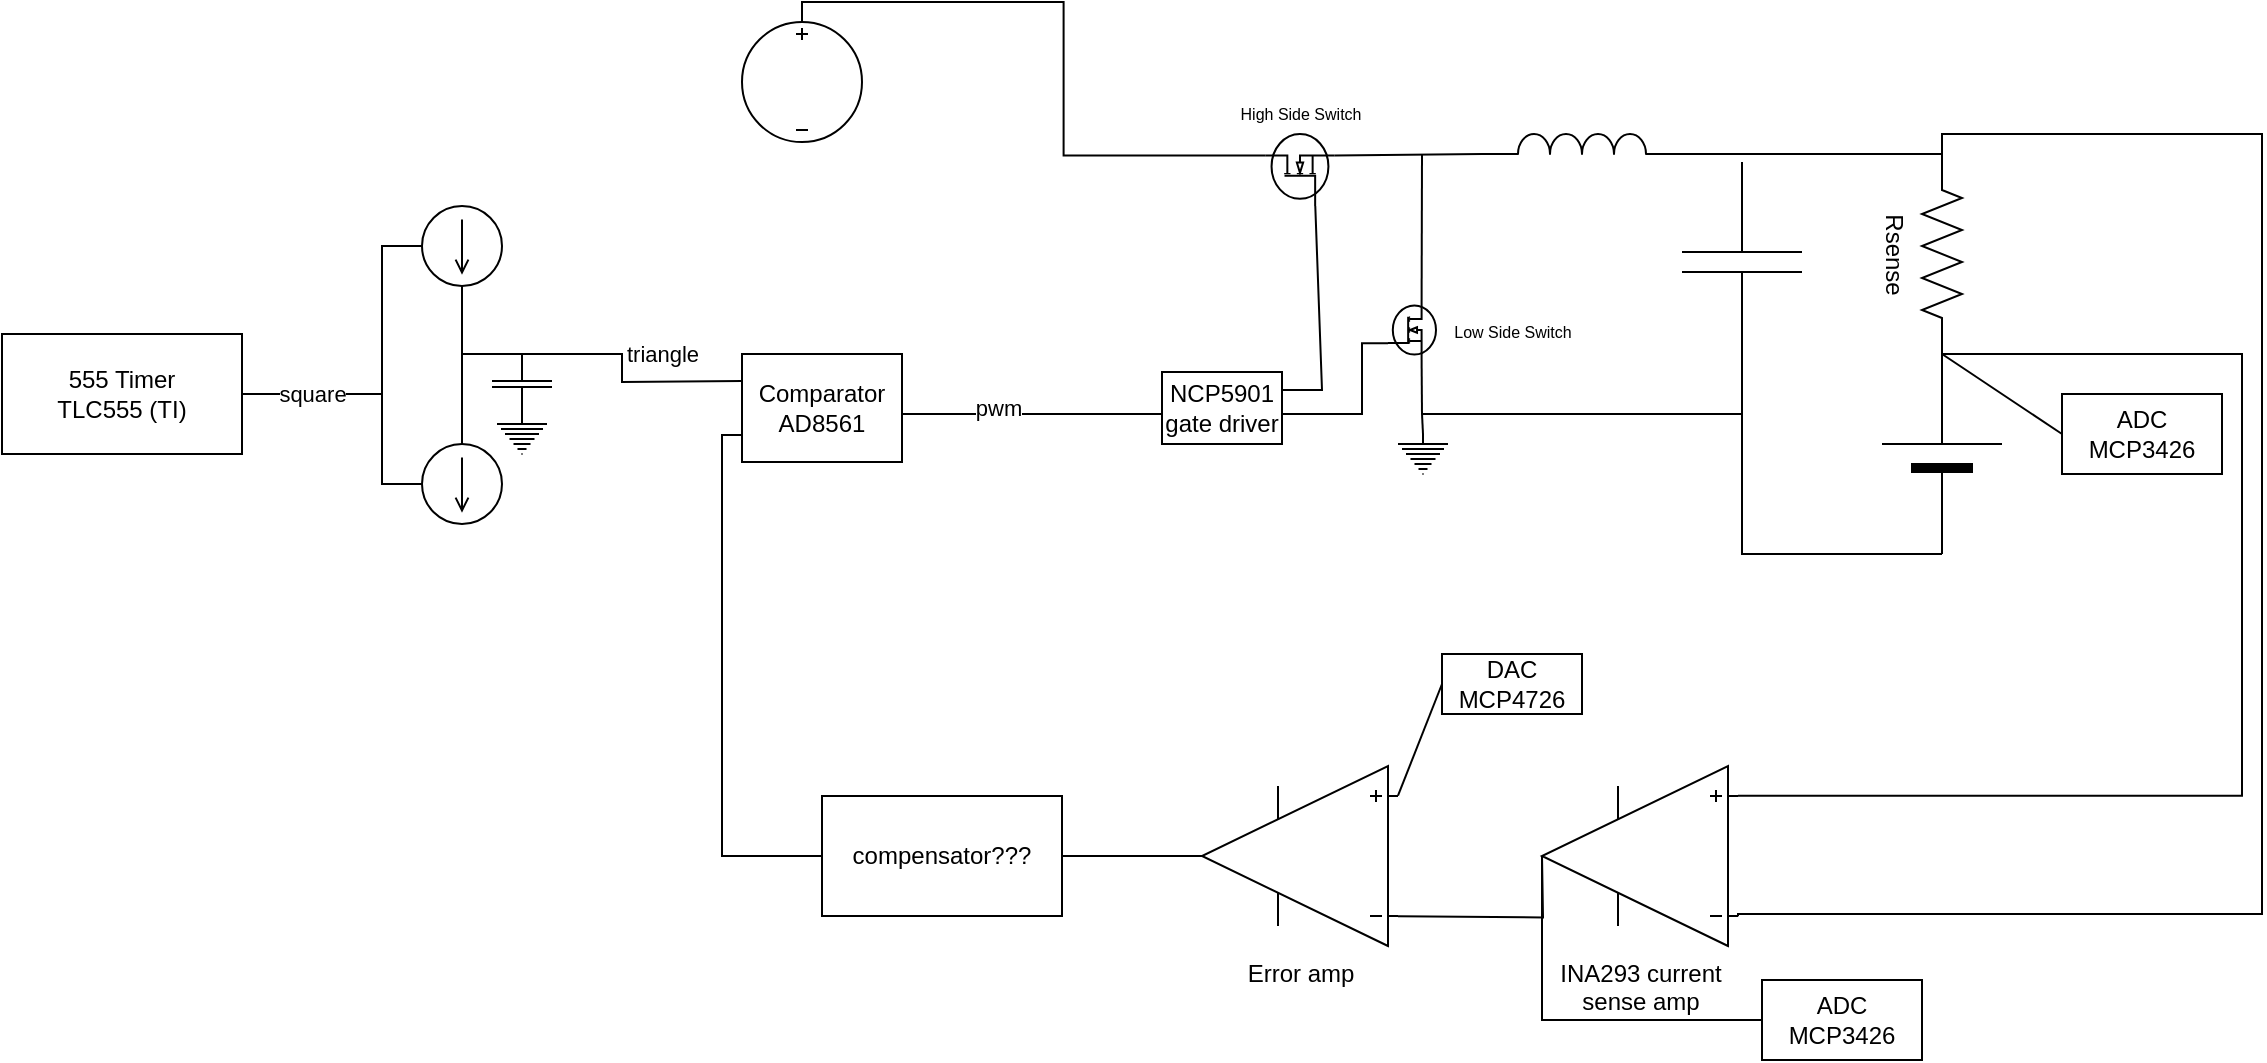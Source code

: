 <mxfile version="20.7.4" type="device"><diagram id="qsalff8YJpjdw2WXC6HU" name="Page-1"><mxGraphModel dx="479" dy="276" grid="1" gridSize="10" guides="1" tooltips="1" connect="1" arrows="1" fold="1" page="1" pageScale="1" pageWidth="1169" pageHeight="827" math="0" shadow="0"><root><mxCell id="0"/><mxCell id="1" parent="0"/><mxCell id="6kgJEWjU5rxSUbU9Tz4R-1" value="555 Timer&lt;br&gt;TLC555 (TI)" style="rounded=0;whiteSpace=wrap;html=1;" parent="1" vertex="1"><mxGeometry x="30" y="290" width="120" height="60" as="geometry"/></mxCell><mxCell id="6kgJEWjU5rxSUbU9Tz4R-3" value="Comparator&lt;br&gt;AD8561" style="rounded=0;whiteSpace=wrap;html=1;" parent="1" vertex="1"><mxGeometry x="400" y="300" width="80" height="54" as="geometry"/></mxCell><mxCell id="6kgJEWjU5rxSUbU9Tz4R-4" value="" style="verticalLabelPosition=bottom;shadow=0;dashed=0;align=center;html=1;verticalAlign=top;shape=mxgraph.electrical.mosfets1.mosfet_ic_n;direction=north;" parent="1" vertex="1"><mxGeometry x="661.62" y="190" width="34.75" height="36" as="geometry"/></mxCell><mxCell id="6kgJEWjU5rxSUbU9Tz4R-5" value="" style="pointerEvents=1;verticalLabelPosition=bottom;shadow=0;dashed=0;align=center;html=1;verticalAlign=top;shape=mxgraph.electrical.inductors.inductor_3;" parent="1" vertex="1"><mxGeometry x="770" y="190" width="100" height="10" as="geometry"/></mxCell><mxCell id="6kgJEWjU5rxSUbU9Tz4R-6" value="square" style="endArrow=none;html=1;rounded=0;exitX=1;exitY=0.5;exitDx=0;exitDy=0;" parent="1" source="6kgJEWjU5rxSUbU9Tz4R-1" edge="1"><mxGeometry width="50" height="50" relative="1" as="geometry"><mxPoint x="160" y="320" as="sourcePoint"/><mxPoint x="220" y="320" as="targetPoint"/></mxGeometry></mxCell><mxCell id="6kgJEWjU5rxSUbU9Tz4R-7" value="triangle" style="endArrow=none;html=1;rounded=0;entryX=0;entryY=0.25;entryDx=0;entryDy=0;exitX=0;exitY=0.5;exitDx=0;exitDy=0;exitPerimeter=0;" parent="1" source="x-3t6VP4YgRIt0_mO_4t-2" target="6kgJEWjU5rxSUbU9Tz4R-3" edge="1"><mxGeometry x="0.357" y="14" width="50" height="50" relative="1" as="geometry"><mxPoint x="340" y="314" as="sourcePoint"/><mxPoint x="490" y="444" as="targetPoint"/><Array as="points"><mxPoint x="340" y="300"/><mxPoint x="340" y="314"/></Array><mxPoint as="offset"/></mxGeometry></mxCell><mxCell id="6kgJEWjU5rxSUbU9Tz4R-8" value="" style="endArrow=none;html=1;rounded=0;exitX=1;exitY=0.5;exitDx=0;exitDy=0;edgeStyle=orthogonalEdgeStyle;entryX=0;entryY=0.72;entryDx=0;entryDy=0;entryPerimeter=0;" parent="1" source="6kgJEWjU5rxSUbU9Tz4R-3" target="kS5YbbRkacN9eTxltTL7-1" edge="1"><mxGeometry width="50" height="50" relative="1" as="geometry"><mxPoint x="460" y="594" as="sourcePoint"/><mxPoint x="687" y="250" as="targetPoint"/><Array as="points"><mxPoint x="480" y="330"/><mxPoint x="710" y="330"/><mxPoint x="710" y="295"/></Array></mxGeometry></mxCell><mxCell id="6kgJEWjU5rxSUbU9Tz4R-9" value="pwm" style="edgeLabel;html=1;align=center;verticalAlign=middle;resizable=0;points=[];" parent="6kgJEWjU5rxSUbU9Tz4R-8" vertex="1" connectable="0"><mxGeometry x="0.304" y="-2" relative="1" as="geometry"><mxPoint x="-133" y="-5" as="offset"/></mxGeometry></mxCell><mxCell id="6kgJEWjU5rxSUbU9Tz4R-10" value="" style="endArrow=none;html=1;rounded=0;entryX=0;entryY=0.75;entryDx=0;entryDy=0;exitX=0;exitY=0.5;exitDx=0;exitDy=0;edgeStyle=orthogonalEdgeStyle;" parent="1" source="6kgJEWjU5rxSUbU9Tz4R-35" target="6kgJEWjU5rxSUbU9Tz4R-3" edge="1"><mxGeometry width="50" height="50" relative="1" as="geometry"><mxPoint x="330" y="414" as="sourcePoint"/><mxPoint x="120" y="464" as="targetPoint"/></mxGeometry></mxCell><mxCell id="6kgJEWjU5rxSUbU9Tz4R-12" value="" style="endArrow=none;html=1;rounded=0;entryX=0;entryY=1;entryDx=0;entryDy=0;entryPerimeter=0;exitX=0.7;exitY=1;exitDx=0;exitDy=0;exitPerimeter=0;" parent="1" source="6kgJEWjU5rxSUbU9Tz4R-4" target="6kgJEWjU5rxSUbU9Tz4R-5" edge="1"><mxGeometry width="50" height="50" relative="1" as="geometry"><mxPoint x="460" y="414" as="sourcePoint"/><mxPoint x="510" y="364" as="targetPoint"/></mxGeometry></mxCell><mxCell id="6kgJEWjU5rxSUbU9Tz4R-15" value="" style="endArrow=none;html=1;rounded=0;entryX=0.7;entryY=0;entryDx=0;entryDy=0;entryPerimeter=0;" parent="1" target="kS5YbbRkacN9eTxltTL7-1" edge="1"><mxGeometry width="50" height="50" relative="1" as="geometry"><mxPoint x="740" y="200" as="sourcePoint"/><mxPoint x="740" y="270" as="targetPoint"/></mxGeometry></mxCell><mxCell id="6kgJEWjU5rxSUbU9Tz4R-16" value="" style="pointerEvents=1;verticalLabelPosition=bottom;shadow=0;dashed=0;align=center;html=1;verticalAlign=top;shape=mxgraph.electrical.signal_sources.source;aspect=fixed;points=[[0.5,0,0],[1,0.5,0],[0.5,1,0],[0,0.5,0]];elSignalType=dc3;" parent="1" vertex="1"><mxGeometry x="400" y="134" width="60" height="60" as="geometry"/></mxCell><mxCell id="6kgJEWjU5rxSUbU9Tz4R-17" value="" style="endArrow=none;html=1;rounded=0;entryX=0.7;entryY=0;entryDx=0;entryDy=0;entryPerimeter=0;exitX=0.5;exitY=0;exitDx=0;exitDy=0;exitPerimeter=0;edgeStyle=orthogonalEdgeStyle;" parent="1" source="6kgJEWjU5rxSUbU9Tz4R-16" target="6kgJEWjU5rxSUbU9Tz4R-4" edge="1"><mxGeometry width="50" height="50" relative="1" as="geometry"><mxPoint x="390" y="104" as="sourcePoint"/><mxPoint x="440" y="54" as="targetPoint"/></mxGeometry></mxCell><mxCell id="6kgJEWjU5rxSUbU9Tz4R-18" value="" style="pointerEvents=1;verticalLabelPosition=bottom;shadow=0;dashed=0;align=center;html=1;verticalAlign=top;shape=mxgraph.electrical.capacitors.capacitor_1;rotation=90;" parent="1" vertex="1"><mxGeometry x="850" y="224" width="100" height="60" as="geometry"/></mxCell><mxCell id="6kgJEWjU5rxSUbU9Tz4R-19" value="" style="endArrow=none;html=1;rounded=0;exitX=1;exitY=1;exitDx=0;exitDy=0;exitPerimeter=0;" parent="1" source="6kgJEWjU5rxSUbU9Tz4R-5" edge="1"><mxGeometry width="50" height="50" relative="1" as="geometry"><mxPoint x="700" y="134" as="sourcePoint"/><mxPoint x="1000" y="200" as="targetPoint"/></mxGeometry></mxCell><mxCell id="6kgJEWjU5rxSUbU9Tz4R-20" value="" style="endArrow=none;html=1;rounded=0;" parent="1" edge="1"><mxGeometry width="50" height="50" relative="1" as="geometry"><mxPoint x="740" y="330" as="sourcePoint"/><mxPoint x="900" y="330" as="targetPoint"/></mxGeometry></mxCell><mxCell id="6kgJEWjU5rxSUbU9Tz4R-21" value="" style="endArrow=none;html=1;rounded=0;entryX=1;entryY=0.5;entryDx=0;entryDy=0;entryPerimeter=0;" parent="1" target="6kgJEWjU5rxSUbU9Tz4R-18" edge="1"><mxGeometry width="50" height="50" relative="1" as="geometry"><mxPoint x="900" y="330" as="sourcePoint"/><mxPoint x="960" y="380" as="targetPoint"/></mxGeometry></mxCell><mxCell id="6kgJEWjU5rxSUbU9Tz4R-22" value="" style="verticalLabelPosition=bottom;shadow=0;dashed=0;align=center;fillColor=strokeColor;html=1;verticalAlign=top;strokeWidth=1;shape=mxgraph.electrical.miscellaneous.monocell_battery;rotation=-90;" parent="1" vertex="1"><mxGeometry x="950" y="320" width="100" height="60" as="geometry"/></mxCell><mxCell id="6kgJEWjU5rxSUbU9Tz4R-23" value="Rsense" style="pointerEvents=1;verticalLabelPosition=bottom;shadow=0;dashed=0;align=center;html=1;verticalAlign=top;shape=mxgraph.electrical.resistors.resistor_2;rotation=90;" parent="1" vertex="1"><mxGeometry x="950" y="240" width="100" height="20" as="geometry"/></mxCell><mxCell id="6kgJEWjU5rxSUbU9Tz4R-26" value="" style="endArrow=none;html=1;rounded=0;entryX=0;entryY=0.5;entryDx=0;entryDy=0;exitX=0;exitY=0.165;exitDx=0;exitDy=0;exitPerimeter=0;" parent="1" target="6kgJEWjU5rxSUbU9Tz4R-28" edge="1"><mxGeometry width="50" height="50" relative="1" as="geometry"><mxPoint x="728" y="520.85" as="sourcePoint"/><mxPoint x="850" y="530" as="targetPoint"/></mxGeometry></mxCell><mxCell id="6kgJEWjU5rxSUbU9Tz4R-27" value="ADC&lt;br&gt;MCP3426" style="rounded=0;whiteSpace=wrap;html=1;" parent="1" vertex="1"><mxGeometry x="910" y="613" width="80" height="40" as="geometry"/></mxCell><mxCell id="6kgJEWjU5rxSUbU9Tz4R-28" value="DAC&lt;br&gt;MCP4726" style="rounded=0;whiteSpace=wrap;html=1;" parent="1" vertex="1"><mxGeometry x="750" y="450" width="70" height="30" as="geometry"/></mxCell><mxCell id="6kgJEWjU5rxSUbU9Tz4R-31" value="" style="endArrow=none;html=1;rounded=0;entryX=1;entryY=0.5;entryDx=0;entryDy=0;entryPerimeter=0;exitX=0;exitY=0.835;exitDx=0;exitDy=0;exitPerimeter=0;edgeStyle=orthogonalEdgeStyle;" parent="1" edge="1"><mxGeometry width="50" height="50" relative="1" as="geometry"><mxPoint x="728" y="581.15" as="sourcePoint"/><mxPoint x="800.0" y="551" as="targetPoint"/></mxGeometry></mxCell><mxCell id="6kgJEWjU5rxSUbU9Tz4R-32" value="" style="endArrow=none;html=1;rounded=0;exitX=0;exitY=0.835;exitDx=0;exitDy=0;exitPerimeter=0;entryX=0;entryY=0.5;entryDx=0;entryDy=0;entryPerimeter=0;edgeStyle=orthogonalEdgeStyle;" parent="1" target="6kgJEWjU5rxSUbU9Tz4R-23" edge="1"><mxGeometry width="50" height="50" relative="1" as="geometry"><mxPoint x="898" y="581.15" as="sourcePoint"/><mxPoint x="1020" y="460" as="targetPoint"/><Array as="points"><mxPoint x="898" y="580"/><mxPoint x="1160" y="580"/><mxPoint x="1160" y="190"/><mxPoint x="1000" y="190"/></Array></mxGeometry></mxCell><mxCell id="6kgJEWjU5rxSUbU9Tz4R-33" value="" style="endArrow=none;html=1;rounded=0;entryX=1;entryY=0.5;entryDx=0;entryDy=0;entryPerimeter=0;exitX=0;exitY=0.165;exitDx=0;exitDy=0;exitPerimeter=0;edgeStyle=orthogonalEdgeStyle;" parent="1" target="6kgJEWjU5rxSUbU9Tz4R-23" edge="1"><mxGeometry width="50" height="50" relative="1" as="geometry"><mxPoint x="898" y="520.85" as="sourcePoint"/><mxPoint x="1000" y="560" as="targetPoint"/><Array as="points"><mxPoint x="1150" y="521"/><mxPoint x="1150" y="300"/></Array></mxGeometry></mxCell><mxCell id="6kgJEWjU5rxSUbU9Tz4R-34" value="" style="endArrow=none;html=1;rounded=0;entryX=1;entryY=0.5;entryDx=0;entryDy=0;entryPerimeter=0;exitX=0;exitY=0.5;exitDx=0;exitDy=0;edgeStyle=orthogonalEdgeStyle;" parent="1" source="6kgJEWjU5rxSUbU9Tz4R-27" edge="1"><mxGeometry width="50" height="50" relative="1" as="geometry"><mxPoint x="990" y="670" as="sourcePoint"/><mxPoint x="800.0" y="551" as="targetPoint"/><Array as="points"><mxPoint x="800" y="633"/></Array></mxGeometry></mxCell><mxCell id="6kgJEWjU5rxSUbU9Tz4R-35" value="compensator???" style="rounded=0;whiteSpace=wrap;html=1;" parent="1" vertex="1"><mxGeometry x="440" y="521" width="120" height="60" as="geometry"/></mxCell><mxCell id="6kgJEWjU5rxSUbU9Tz4R-36" value="" style="endArrow=none;html=1;rounded=0;entryX=1;entryY=0.5;entryDx=0;entryDy=0;entryPerimeter=0;exitX=1;exitY=0.5;exitDx=0;exitDy=0;" parent="1" source="6kgJEWjU5rxSUbU9Tz4R-35" edge="1"><mxGeometry width="50" height="50" relative="1" as="geometry"><mxPoint x="390" y="640" as="sourcePoint"/><mxPoint x="630.0" y="551" as="targetPoint"/></mxGeometry></mxCell><mxCell id="6kgJEWjU5rxSUbU9Tz4R-37" value="INA293 current&lt;br&gt;sense amp" style="verticalLabelPosition=bottom;shadow=0;dashed=0;align=center;html=1;verticalAlign=top;shape=mxgraph.electrical.abstract.operational_amp_1;flipH=1;flipV=1;" parent="1" vertex="1"><mxGeometry x="800" y="506" width="98" height="90" as="geometry"/></mxCell><mxCell id="6kgJEWjU5rxSUbU9Tz4R-38" value="Error amp" style="verticalLabelPosition=bottom;shadow=0;dashed=0;align=center;html=1;verticalAlign=top;shape=mxgraph.electrical.abstract.operational_amp_1;flipH=1;flipV=1;" parent="1" vertex="1"><mxGeometry x="630" y="506" width="98" height="90" as="geometry"/></mxCell><mxCell id="kS5YbbRkacN9eTxltTL7-1" value="" style="verticalLabelPosition=bottom;shadow=0;dashed=0;align=center;html=1;verticalAlign=top;shape=mxgraph.electrical.mosfets1.mosfet_ic_n;direction=north;rotation=90;" parent="1" vertex="1"><mxGeometry x="720" y="276" width="30" height="24" as="geometry"/></mxCell><mxCell id="kS5YbbRkacN9eTxltTL7-2" value="" style="pointerEvents=1;verticalLabelPosition=bottom;shadow=0;dashed=0;align=center;html=1;verticalAlign=top;shape=mxgraph.electrical.signal_sources.protective_earth;" parent="1" vertex="1"><mxGeometry x="728" y="340" width="25" height="20" as="geometry"/></mxCell><mxCell id="kS5YbbRkacN9eTxltTL7-3" value="" style="endArrow=none;html=1;rounded=0;entryX=0.7;entryY=1;entryDx=0;entryDy=0;entryPerimeter=0;" parent="1" target="kS5YbbRkacN9eTxltTL7-1" edge="1"><mxGeometry width="50" height="50" relative="1" as="geometry"><mxPoint x="740" y="330" as="sourcePoint"/><mxPoint x="790" y="250" as="targetPoint"/></mxGeometry></mxCell><mxCell id="kS5YbbRkacN9eTxltTL7-4" value="NCP5901 gate driver" style="rounded=0;whiteSpace=wrap;html=1;" parent="1" vertex="1"><mxGeometry x="610" y="309" width="60" height="36" as="geometry"/></mxCell><mxCell id="kS5YbbRkacN9eTxltTL7-5" value="" style="endArrow=none;html=1;rounded=0;exitX=1;exitY=0.25;exitDx=0;exitDy=0;entryX=0;entryY=0.72;entryDx=0;entryDy=0;entryPerimeter=0;" parent="1" source="kS5YbbRkacN9eTxltTL7-4" target="6kgJEWjU5rxSUbU9Tz4R-4" edge="1"><mxGeometry width="50" height="50" relative="1" as="geometry"><mxPoint x="630" y="300" as="sourcePoint"/><mxPoint x="680" y="250" as="targetPoint"/><Array as="points"><mxPoint x="690" y="318"/></Array></mxGeometry></mxCell><mxCell id="kS5YbbRkacN9eTxltTL7-9" value="&lt;font style=&quot;font-size: 8px;&quot;&gt;High Side Switch&lt;/font&gt;" style="text;html=1;align=center;verticalAlign=middle;resizable=0;points=[];autosize=1;strokeColor=none;fillColor=none;" parent="1" vertex="1"><mxGeometry x="638.99" y="164" width="80" height="30" as="geometry"/></mxCell><mxCell id="kS5YbbRkacN9eTxltTL7-10" value="&lt;font style=&quot;font-size: 8px;&quot;&gt;Low Side Switch&lt;/font&gt;" style="text;html=1;align=center;verticalAlign=middle;resizable=0;points=[];autosize=1;strokeColor=none;fillColor=none;" parent="1" vertex="1"><mxGeometry x="745" y="273" width="80" height="30" as="geometry"/></mxCell><mxCell id="kS5YbbRkacN9eTxltTL7-11" value="" style="endArrow=none;html=1;rounded=0;fontSize=8;exitX=0.5;exitY=0;exitDx=0;exitDy=0;exitPerimeter=0;" parent="1" source="kS5YbbRkacN9eTxltTL7-2" edge="1"><mxGeometry width="50" height="50" relative="1" as="geometry"><mxPoint x="790" y="410" as="sourcePoint"/><mxPoint x="740" y="330" as="targetPoint"/></mxGeometry></mxCell><mxCell id="kS5YbbRkacN9eTxltTL7-12" value="" style="endArrow=none;html=1;rounded=0;fontSize=8;entryX=0;entryY=0.5;entryDx=0;entryDy=0;entryPerimeter=0;" parent="1" target="6kgJEWjU5rxSUbU9Tz4R-22" edge="1"><mxGeometry width="50" height="50" relative="1" as="geometry"><mxPoint x="900" y="330" as="sourcePoint"/><mxPoint x="990" y="400" as="targetPoint"/><Array as="points"><mxPoint x="900" y="400"/></Array></mxGeometry></mxCell><mxCell id="kS5YbbRkacN9eTxltTL7-13" value="ADC&lt;br&gt;MCP3426" style="rounded=0;whiteSpace=wrap;html=1;" parent="1" vertex="1"><mxGeometry x="1060" y="320" width="80" height="40" as="geometry"/></mxCell><mxCell id="kS5YbbRkacN9eTxltTL7-14" value="" style="endArrow=none;html=1;rounded=0;fontSize=8;entryX=1;entryY=0.5;entryDx=0;entryDy=0;entryPerimeter=0;exitX=0;exitY=0.5;exitDx=0;exitDy=0;" parent="1" source="kS5YbbRkacN9eTxltTL7-13" target="6kgJEWjU5rxSUbU9Tz4R-22" edge="1"><mxGeometry width="50" height="50" relative="1" as="geometry"><mxPoint x="960" y="490" as="sourcePoint"/><mxPoint x="1010" y="440" as="targetPoint"/></mxGeometry></mxCell><mxCell id="x-3t6VP4YgRIt0_mO_4t-1" value="" style="pointerEvents=1;verticalLabelPosition=bottom;shadow=0;dashed=0;align=center;html=1;verticalAlign=top;shape=mxgraph.electrical.signal_sources.source;aspect=fixed;points=[[0.5,0,0],[1,0.5,0],[0.5,1,0],[0,0.5,0]];elSignalType=dc1;rotation=90;" vertex="1" parent="1"><mxGeometry x="240" y="226" width="40" height="40" as="geometry"/></mxCell><mxCell id="x-3t6VP4YgRIt0_mO_4t-2" value="" style="pointerEvents=1;verticalLabelPosition=bottom;shadow=0;dashed=0;align=center;html=1;verticalAlign=top;shape=mxgraph.electrical.capacitors.capacitor_1;rotation=90;" vertex="1" parent="1"><mxGeometry x="275" y="300" width="30" height="30" as="geometry"/></mxCell><mxCell id="x-3t6VP4YgRIt0_mO_4t-5" value="" style="endArrow=none;html=1;rounded=0;entryX=1;entryY=0.5;entryDx=0;entryDy=0;entryPerimeter=0;" edge="1" parent="1" target="x-3t6VP4YgRIt0_mO_4t-1"><mxGeometry width="50" height="50" relative="1" as="geometry"><mxPoint x="260" y="300" as="sourcePoint"/><mxPoint x="260" y="260" as="targetPoint"/></mxGeometry></mxCell><mxCell id="x-3t6VP4YgRIt0_mO_4t-6" value="" style="endArrow=none;html=1;rounded=0;entryX=0;entryY=0.5;entryDx=0;entryDy=0;entryPerimeter=0;" edge="1" parent="1" target="x-3t6VP4YgRIt0_mO_4t-2"><mxGeometry width="50" height="50" relative="1" as="geometry"><mxPoint x="260" y="300" as="sourcePoint"/><mxPoint x="330" y="280" as="targetPoint"/></mxGeometry></mxCell><mxCell id="x-3t6VP4YgRIt0_mO_4t-9" value="" style="pointerEvents=1;verticalLabelPosition=bottom;shadow=0;dashed=0;align=center;html=1;verticalAlign=top;shape=mxgraph.electrical.signal_sources.source;aspect=fixed;points=[[0.5,0,0],[1,0.5,0],[0.5,1,0],[0,0.5,0]];elSignalType=dc1;rotation=90;" vertex="1" parent="1"><mxGeometry x="240" y="345" width="40" height="40" as="geometry"/></mxCell><mxCell id="x-3t6VP4YgRIt0_mO_4t-10" value="" style="endArrow=none;html=1;rounded=0;exitX=0;exitY=0.5;exitDx=0;exitDy=0;exitPerimeter=0;" edge="1" parent="1" source="x-3t6VP4YgRIt0_mO_4t-9"><mxGeometry width="50" height="50" relative="1" as="geometry"><mxPoint x="120" y="440" as="sourcePoint"/><mxPoint x="260" y="300" as="targetPoint"/></mxGeometry></mxCell><mxCell id="x-3t6VP4YgRIt0_mO_4t-11" value="" style="pointerEvents=1;verticalLabelPosition=bottom;shadow=0;dashed=0;align=center;html=1;verticalAlign=top;shape=mxgraph.electrical.signal_sources.protective_earth;" vertex="1" parent="1"><mxGeometry x="277.5" y="330" width="25" height="20" as="geometry"/></mxCell><mxCell id="x-3t6VP4YgRIt0_mO_4t-12" value="" style="endArrow=none;html=1;rounded=0;entryX=0.5;entryY=1;entryDx=0;entryDy=0;entryPerimeter=0;" edge="1" parent="1" target="x-3t6VP4YgRIt0_mO_4t-1"><mxGeometry width="50" height="50" relative="1" as="geometry"><mxPoint x="220" y="320" as="sourcePoint"/><mxPoint x="220" y="250" as="targetPoint"/><Array as="points"><mxPoint x="220" y="246"/></Array></mxGeometry></mxCell><mxCell id="x-3t6VP4YgRIt0_mO_4t-13" value="" style="endArrow=none;html=1;rounded=0;exitX=0.5;exitY=1;exitDx=0;exitDy=0;exitPerimeter=0;" edge="1" parent="1" source="x-3t6VP4YgRIt0_mO_4t-9"><mxGeometry width="50" height="50" relative="1" as="geometry"><mxPoint x="220" y="370" as="sourcePoint"/><mxPoint x="220" y="320" as="targetPoint"/><Array as="points"><mxPoint x="220" y="365"/></Array></mxGeometry></mxCell></root></mxGraphModel></diagram></mxfile>